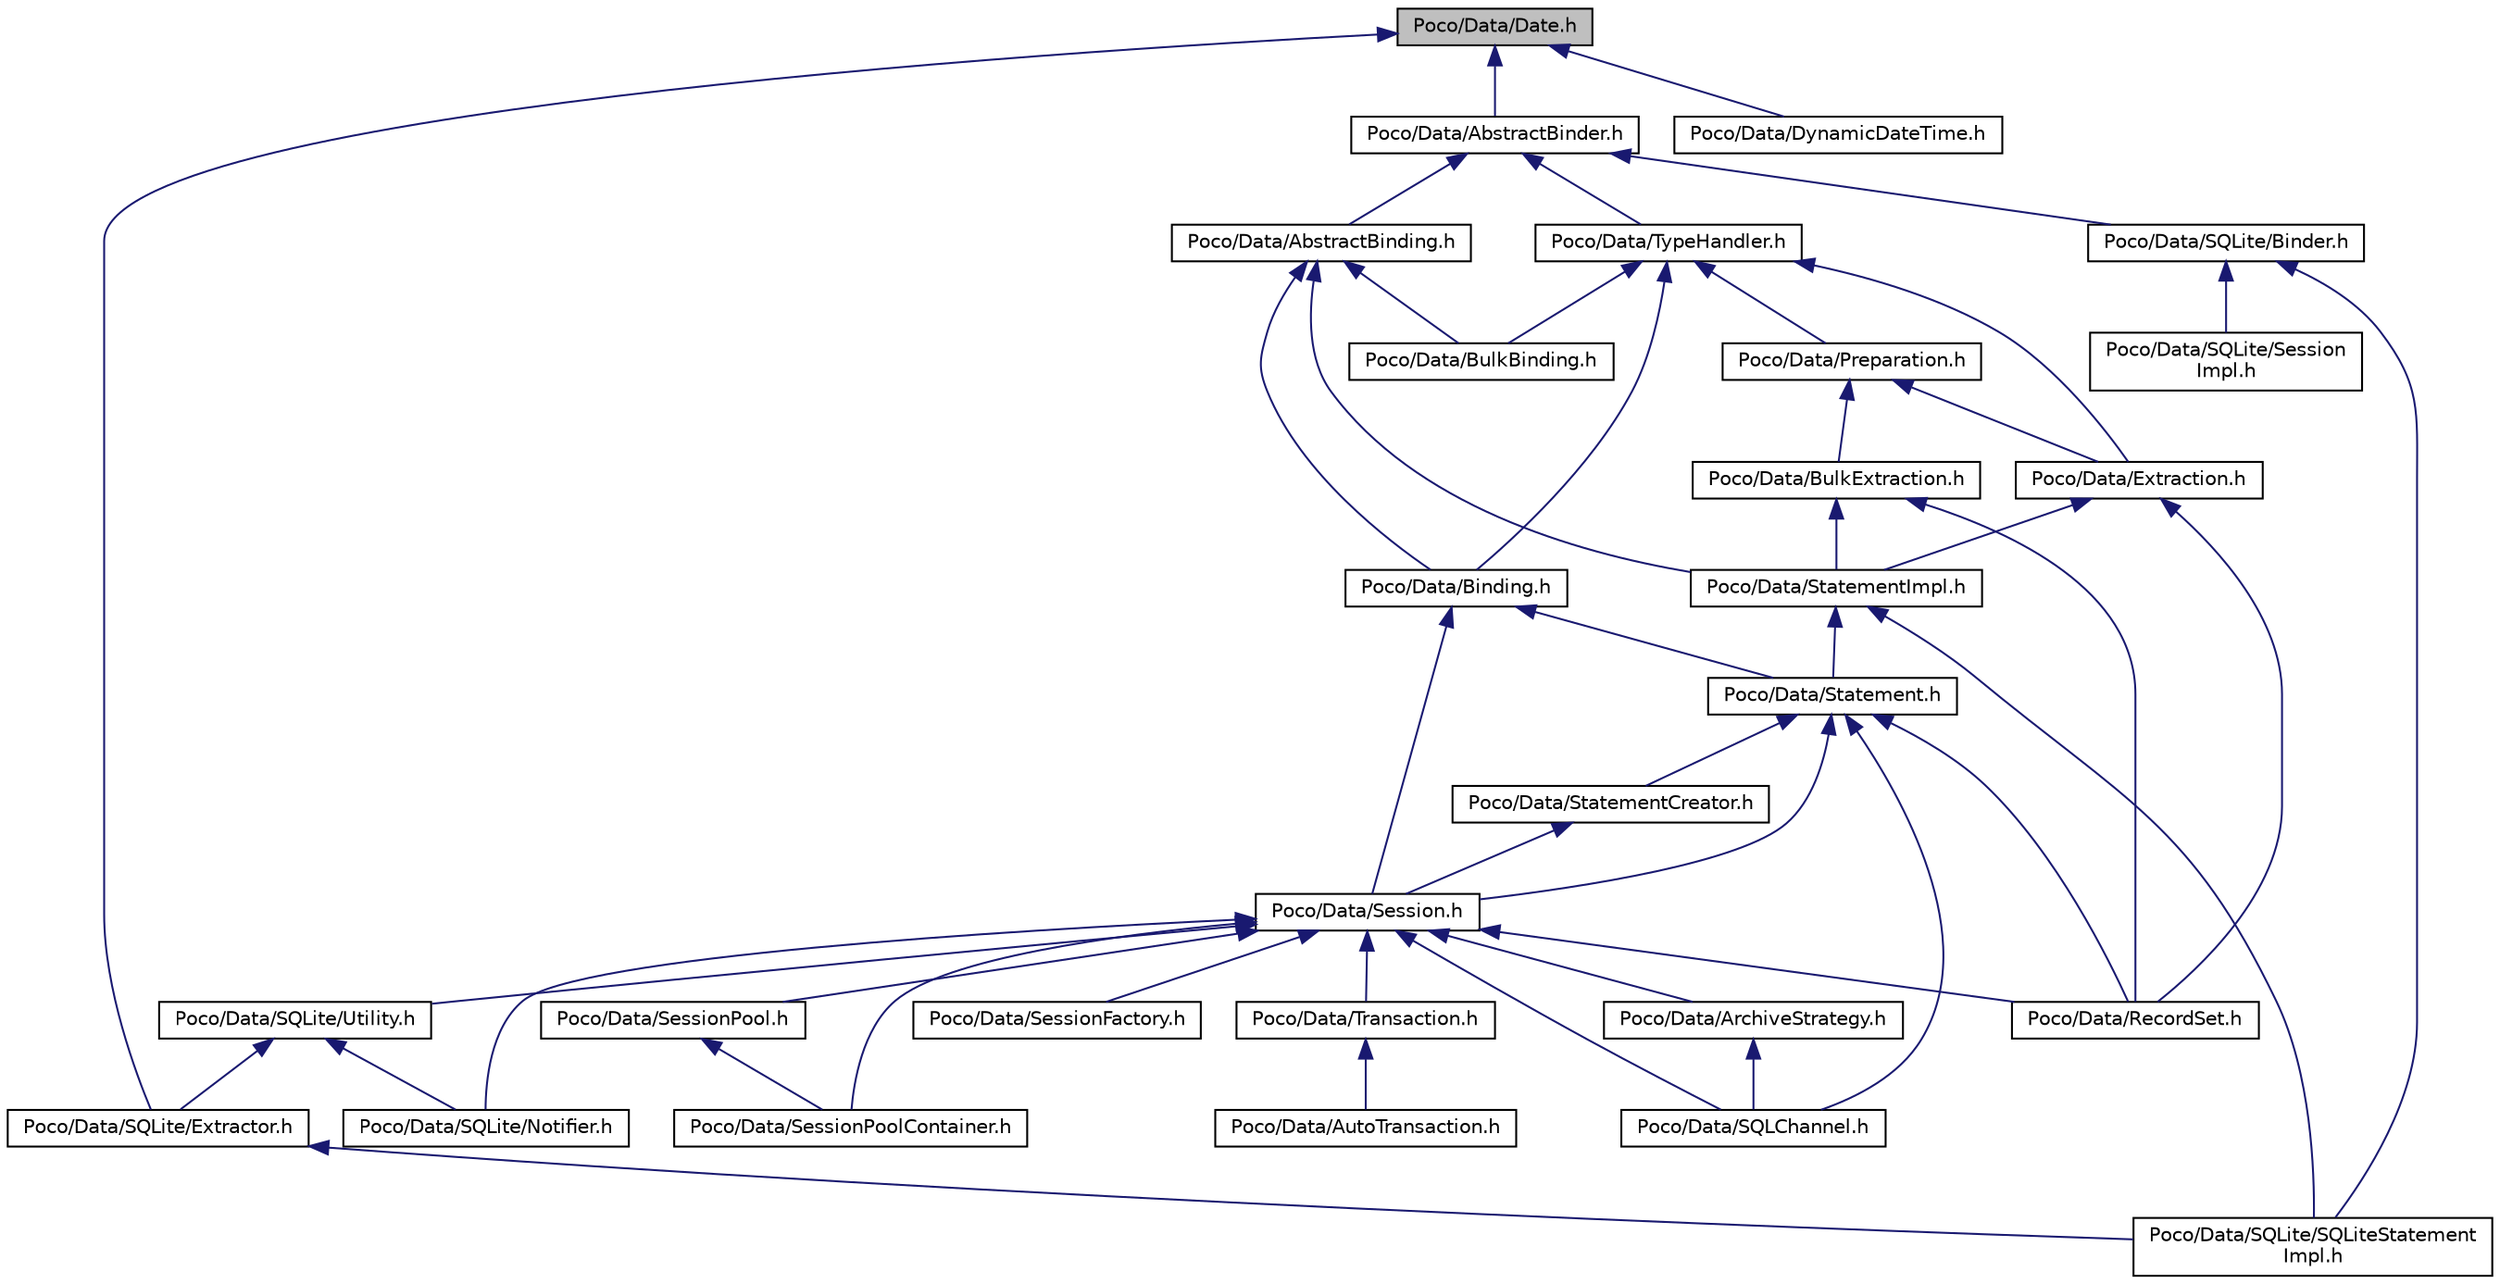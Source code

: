 digraph "Poco/Data/Date.h"
{
 // LATEX_PDF_SIZE
  edge [fontname="Helvetica",fontsize="10",labelfontname="Helvetica",labelfontsize="10"];
  node [fontname="Helvetica",fontsize="10",shape=record];
  Node1 [label="Poco/Data/Date.h",height=0.2,width=0.4,color="black", fillcolor="grey75", style="filled", fontcolor="black",tooltip=" "];
  Node1 -> Node2 [dir="back",color="midnightblue",fontsize="10",style="solid",fontname="Helvetica"];
  Node2 [label="Poco/Data/AbstractBinder.h",height=0.2,width=0.4,color="black", fillcolor="white", style="filled",URL="$AbstractBinder_8h.html",tooltip=" "];
  Node2 -> Node3 [dir="back",color="midnightblue",fontsize="10",style="solid",fontname="Helvetica"];
  Node3 [label="Poco/Data/AbstractBinding.h",height=0.2,width=0.4,color="black", fillcolor="white", style="filled",URL="$AbstractBinding_8h.html",tooltip=" "];
  Node3 -> Node4 [dir="back",color="midnightblue",fontsize="10",style="solid",fontname="Helvetica"];
  Node4 [label="Poco/Data/StatementImpl.h",height=0.2,width=0.4,color="black", fillcolor="white", style="filled",URL="$StatementImpl_8h.html",tooltip=" "];
  Node4 -> Node5 [dir="back",color="midnightblue",fontsize="10",style="solid",fontname="Helvetica"];
  Node5 [label="Poco/Data/Statement.h",height=0.2,width=0.4,color="black", fillcolor="white", style="filled",URL="$Statement_8h.html",tooltip=" "];
  Node5 -> Node6 [dir="back",color="midnightblue",fontsize="10",style="solid",fontname="Helvetica"];
  Node6 [label="Poco/Data/Session.h",height=0.2,width=0.4,color="black", fillcolor="white", style="filled",URL="$Data_2Session_8h.html",tooltip=" "];
  Node6 -> Node7 [dir="back",color="midnightblue",fontsize="10",style="solid",fontname="Helvetica"];
  Node7 [label="Poco/Data/ArchiveStrategy.h",height=0.2,width=0.4,color="black", fillcolor="white", style="filled",URL="$Data_2ArchiveStrategy_8h.html",tooltip=" "];
  Node7 -> Node8 [dir="back",color="midnightblue",fontsize="10",style="solid",fontname="Helvetica"];
  Node8 [label="Poco/Data/SQLChannel.h",height=0.2,width=0.4,color="black", fillcolor="white", style="filled",URL="$SQLChannel_8h.html",tooltip=" "];
  Node6 -> Node9 [dir="back",color="midnightblue",fontsize="10",style="solid",fontname="Helvetica"];
  Node9 [label="Poco/Data/Transaction.h",height=0.2,width=0.4,color="black", fillcolor="white", style="filled",URL="$Transaction_8h.html",tooltip=" "];
  Node9 -> Node10 [dir="back",color="midnightblue",fontsize="10",style="solid",fontname="Helvetica"];
  Node10 [label="Poco/Data/AutoTransaction.h",height=0.2,width=0.4,color="black", fillcolor="white", style="filled",URL="$AutoTransaction_8h.html",tooltip=" "];
  Node6 -> Node11 [dir="back",color="midnightblue",fontsize="10",style="solid",fontname="Helvetica"];
  Node11 [label="Poco/Data/RecordSet.h",height=0.2,width=0.4,color="black", fillcolor="white", style="filled",URL="$RecordSet_8h.html",tooltip=" "];
  Node6 -> Node12 [dir="back",color="midnightblue",fontsize="10",style="solid",fontname="Helvetica"];
  Node12 [label="Poco/Data/SessionFactory.h",height=0.2,width=0.4,color="black", fillcolor="white", style="filled",URL="$SessionFactory_8h.html",tooltip=" "];
  Node6 -> Node13 [dir="back",color="midnightblue",fontsize="10",style="solid",fontname="Helvetica"];
  Node13 [label="Poco/Data/SessionPool.h",height=0.2,width=0.4,color="black", fillcolor="white", style="filled",URL="$SessionPool_8h.html",tooltip=" "];
  Node13 -> Node14 [dir="back",color="midnightblue",fontsize="10",style="solid",fontname="Helvetica"];
  Node14 [label="Poco/Data/SessionPoolContainer.h",height=0.2,width=0.4,color="black", fillcolor="white", style="filled",URL="$SessionPoolContainer_8h.html",tooltip=" "];
  Node6 -> Node14 [dir="back",color="midnightblue",fontsize="10",style="solid",fontname="Helvetica"];
  Node6 -> Node8 [dir="back",color="midnightblue",fontsize="10",style="solid",fontname="Helvetica"];
  Node6 -> Node15 [dir="back",color="midnightblue",fontsize="10",style="solid",fontname="Helvetica"];
  Node15 [label="Poco/Data/SQLite/Utility.h",height=0.2,width=0.4,color="black", fillcolor="white", style="filled",URL="$Data_2SQLite_2Utility_8h.html",tooltip=" "];
  Node15 -> Node16 [dir="back",color="midnightblue",fontsize="10",style="solid",fontname="Helvetica"];
  Node16 [label="Poco/Data/SQLite/Extractor.h",height=0.2,width=0.4,color="black", fillcolor="white", style="filled",URL="$Extractor_8h.html",tooltip=" "];
  Node16 -> Node17 [dir="back",color="midnightblue",fontsize="10",style="solid",fontname="Helvetica"];
  Node17 [label="Poco/Data/SQLite/SQLiteStatement\lImpl.h",height=0.2,width=0.4,color="black", fillcolor="white", style="filled",URL="$SQLiteStatementImpl_8h.html",tooltip=" "];
  Node15 -> Node18 [dir="back",color="midnightblue",fontsize="10",style="solid",fontname="Helvetica"];
  Node18 [label="Poco/Data/SQLite/Notifier.h",height=0.2,width=0.4,color="black", fillcolor="white", style="filled",URL="$Notifier_8h.html",tooltip=" "];
  Node6 -> Node18 [dir="back",color="midnightblue",fontsize="10",style="solid",fontname="Helvetica"];
  Node5 -> Node19 [dir="back",color="midnightblue",fontsize="10",style="solid",fontname="Helvetica"];
  Node19 [label="Poco/Data/StatementCreator.h",height=0.2,width=0.4,color="black", fillcolor="white", style="filled",URL="$StatementCreator_8h.html",tooltip=" "];
  Node19 -> Node6 [dir="back",color="midnightblue",fontsize="10",style="solid",fontname="Helvetica"];
  Node5 -> Node11 [dir="back",color="midnightblue",fontsize="10",style="solid",fontname="Helvetica"];
  Node5 -> Node8 [dir="back",color="midnightblue",fontsize="10",style="solid",fontname="Helvetica"];
  Node4 -> Node17 [dir="back",color="midnightblue",fontsize="10",style="solid",fontname="Helvetica"];
  Node3 -> Node20 [dir="back",color="midnightblue",fontsize="10",style="solid",fontname="Helvetica"];
  Node20 [label="Poco/Data/Binding.h",height=0.2,width=0.4,color="black", fillcolor="white", style="filled",URL="$Binding_8h.html",tooltip=" "];
  Node20 -> Node5 [dir="back",color="midnightblue",fontsize="10",style="solid",fontname="Helvetica"];
  Node20 -> Node6 [dir="back",color="midnightblue",fontsize="10",style="solid",fontname="Helvetica"];
  Node3 -> Node21 [dir="back",color="midnightblue",fontsize="10",style="solid",fontname="Helvetica"];
  Node21 [label="Poco/Data/BulkBinding.h",height=0.2,width=0.4,color="black", fillcolor="white", style="filled",URL="$BulkBinding_8h.html",tooltip=" "];
  Node2 -> Node22 [dir="back",color="midnightblue",fontsize="10",style="solid",fontname="Helvetica"];
  Node22 [label="Poco/Data/TypeHandler.h",height=0.2,width=0.4,color="black", fillcolor="white", style="filled",URL="$TypeHandler_8h.html",tooltip=" "];
  Node22 -> Node23 [dir="back",color="midnightblue",fontsize="10",style="solid",fontname="Helvetica"];
  Node23 [label="Poco/Data/Preparation.h",height=0.2,width=0.4,color="black", fillcolor="white", style="filled",URL="$Preparation_8h.html",tooltip=" "];
  Node23 -> Node24 [dir="back",color="midnightblue",fontsize="10",style="solid",fontname="Helvetica"];
  Node24 [label="Poco/Data/Extraction.h",height=0.2,width=0.4,color="black", fillcolor="white", style="filled",URL="$Extraction_8h.html",tooltip=" "];
  Node24 -> Node4 [dir="back",color="midnightblue",fontsize="10",style="solid",fontname="Helvetica"];
  Node24 -> Node11 [dir="back",color="midnightblue",fontsize="10",style="solid",fontname="Helvetica"];
  Node23 -> Node25 [dir="back",color="midnightblue",fontsize="10",style="solid",fontname="Helvetica"];
  Node25 [label="Poco/Data/BulkExtraction.h",height=0.2,width=0.4,color="black", fillcolor="white", style="filled",URL="$BulkExtraction_8h.html",tooltip=" "];
  Node25 -> Node4 [dir="back",color="midnightblue",fontsize="10",style="solid",fontname="Helvetica"];
  Node25 -> Node11 [dir="back",color="midnightblue",fontsize="10",style="solid",fontname="Helvetica"];
  Node22 -> Node24 [dir="back",color="midnightblue",fontsize="10",style="solid",fontname="Helvetica"];
  Node22 -> Node20 [dir="back",color="midnightblue",fontsize="10",style="solid",fontname="Helvetica"];
  Node22 -> Node21 [dir="back",color="midnightblue",fontsize="10",style="solid",fontname="Helvetica"];
  Node2 -> Node26 [dir="back",color="midnightblue",fontsize="10",style="solid",fontname="Helvetica"];
  Node26 [label="Poco/Data/SQLite/Binder.h",height=0.2,width=0.4,color="black", fillcolor="white", style="filled",URL="$Binder_8h.html",tooltip=" "];
  Node26 -> Node27 [dir="back",color="midnightblue",fontsize="10",style="solid",fontname="Helvetica"];
  Node27 [label="Poco/Data/SQLite/Session\lImpl.h",height=0.2,width=0.4,color="black", fillcolor="white", style="filled",URL="$SQLite_2SessionImpl_8h.html",tooltip=" "];
  Node26 -> Node17 [dir="back",color="midnightblue",fontsize="10",style="solid",fontname="Helvetica"];
  Node1 -> Node28 [dir="back",color="midnightblue",fontsize="10",style="solid",fontname="Helvetica"];
  Node28 [label="Poco/Data/DynamicDateTime.h",height=0.2,width=0.4,color="black", fillcolor="white", style="filled",URL="$DynamicDateTime_8h.html",tooltip=" "];
  Node1 -> Node16 [dir="back",color="midnightblue",fontsize="10",style="solid",fontname="Helvetica"];
}
